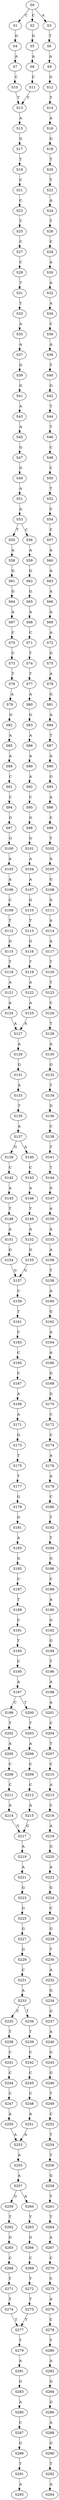 strict digraph  {
	S0 -> S1 [ label = C ];
	S0 -> S2 [ label = C ];
	S0 -> S3 [ label = A ];
	S1 -> S4 [ label = G ];
	S2 -> S5 [ label = G ];
	S3 -> S6 [ label = T ];
	S4 -> S7 [ label = A ];
	S5 -> S8 [ label = A ];
	S6 -> S9 [ label = A ];
	S7 -> S10 [ label = C ];
	S8 -> S11 [ label = C ];
	S9 -> S12 [ label = G ];
	S10 -> S13 [ label = T ];
	S11 -> S13 [ label = T ];
	S12 -> S14 [ label = T ];
	S13 -> S15 [ label = A ];
	S14 -> S16 [ label = A ];
	S15 -> S17 [ label = G ];
	S16 -> S18 [ label = G ];
	S17 -> S19 [ label = T ];
	S18 -> S20 [ label = T ];
	S19 -> S21 [ label = C ];
	S20 -> S22 [ label = T ];
	S21 -> S23 [ label = C ];
	S22 -> S24 [ label = A ];
	S23 -> S25 [ label = T ];
	S24 -> S26 [ label = T ];
	S25 -> S27 [ label = C ];
	S26 -> S28 [ label = C ];
	S27 -> S29 [ label = C ];
	S28 -> S30 [ label = A ];
	S29 -> S31 [ label = T ];
	S30 -> S32 [ label = A ];
	S31 -> S33 [ label = T ];
	S32 -> S34 [ label = A ];
	S33 -> S35 [ label = A ];
	S34 -> S36 [ label = C ];
	S35 -> S37 [ label = A ];
	S36 -> S38 [ label = A ];
	S37 -> S39 [ label = G ];
	S38 -> S40 [ label = T ];
	S39 -> S41 [ label = G ];
	S40 -> S42 [ label = G ];
	S41 -> S43 [ label = A ];
	S42 -> S44 [ label = T ];
	S43 -> S45 [ label = A ];
	S44 -> S46 [ label = T ];
	S45 -> S47 [ label = G ];
	S46 -> S48 [ label = C ];
	S47 -> S49 [ label = G ];
	S48 -> S50 [ label = C ];
	S49 -> S51 [ label = A ];
	S50 -> S52 [ label = T ];
	S51 -> S53 [ label = A ];
	S52 -> S54 [ label = C ];
	S53 -> S55 [ label = T ];
	S53 -> S56 [ label = C ];
	S54 -> S57 [ label = C ];
	S55 -> S58 [ label = A ];
	S56 -> S59 [ label = A ];
	S57 -> S60 [ label = A ];
	S58 -> S61 [ label = G ];
	S59 -> S62 [ label = G ];
	S60 -> S63 [ label = A ];
	S61 -> S64 [ label = G ];
	S62 -> S65 [ label = G ];
	S63 -> S66 [ label = A ];
	S64 -> S67 [ label = A ];
	S65 -> S68 [ label = A ];
	S66 -> S69 [ label = A ];
	S67 -> S70 [ label = C ];
	S68 -> S71 [ label = C ];
	S69 -> S72 [ label = A ];
	S70 -> S73 [ label = C ];
	S71 -> S74 [ label = T ];
	S72 -> S75 [ label = G ];
	S73 -> S76 [ label = T ];
	S74 -> S77 [ label = T ];
	S75 -> S78 [ label = A ];
	S76 -> S79 [ label = A ];
	S77 -> S80 [ label = A ];
	S78 -> S81 [ label = G ];
	S79 -> S82 [ label = G ];
	S80 -> S83 [ label = G ];
	S81 -> S84 [ label = A ];
	S82 -> S85 [ label = A ];
	S83 -> S86 [ label = A ];
	S84 -> S87 [ label = T ];
	S85 -> S88 [ label = A ];
	S86 -> S89 [ label = A ];
	S87 -> S90 [ label = A ];
	S88 -> S91 [ label = C ];
	S89 -> S92 [ label = A ];
	S90 -> S93 [ label = G ];
	S91 -> S94 [ label = C ];
	S92 -> S95 [ label = C ];
	S93 -> S96 [ label = A ];
	S94 -> S97 [ label = G ];
	S95 -> S98 [ label = G ];
	S96 -> S99 [ label = C ];
	S97 -> S100 [ label = G ];
	S98 -> S101 [ label = G ];
	S99 -> S102 [ label = T ];
	S100 -> S103 [ label = A ];
	S101 -> S104 [ label = A ];
	S102 -> S105 [ label = A ];
	S103 -> S106 [ label = A ];
	S104 -> S107 [ label = A ];
	S105 -> S108 [ label = G ];
	S106 -> S109 [ label = C ];
	S107 -> S110 [ label = G ];
	S108 -> S111 [ label = G ];
	S109 -> S112 [ label = T ];
	S110 -> S113 [ label = T ];
	S111 -> S114 [ label = A ];
	S112 -> S115 [ label = G ];
	S113 -> S116 [ label = G ];
	S114 -> S117 [ label = A ];
	S115 -> S118 [ label = T ];
	S116 -> S119 [ label = T ];
	S117 -> S120 [ label = T ];
	S118 -> S121 [ label = A ];
	S119 -> S122 [ label = A ];
	S120 -> S123 [ label = T ];
	S121 -> S124 [ label = A ];
	S122 -> S125 [ label = A ];
	S123 -> S126 [ label = C ];
	S124 -> S127 [ label = A ];
	S125 -> S127 [ label = A ];
	S126 -> S128 [ label = T ];
	S127 -> S129 [ label = A ];
	S128 -> S130 [ label = A ];
	S129 -> S131 [ label = G ];
	S130 -> S132 [ label = G ];
	S131 -> S133 [ label = A ];
	S132 -> S134 [ label = T ];
	S133 -> S135 [ label = T ];
	S134 -> S136 [ label = G ];
	S135 -> S137 [ label = A ];
	S136 -> S138 [ label = C ];
	S137 -> S139 [ label = G ];
	S137 -> S140 [ label = A ];
	S138 -> S141 [ label = T ];
	S139 -> S142 [ label = C ];
	S140 -> S143 [ label = C ];
	S141 -> S144 [ label = T ];
	S142 -> S145 [ label = A ];
	S143 -> S146 [ label = A ];
	S144 -> S147 [ label = G ];
	S145 -> S148 [ label = T ];
	S146 -> S149 [ label = T ];
	S147 -> S150 [ label = A ];
	S148 -> S151 [ label = A ];
	S149 -> S152 [ label = A ];
	S150 -> S153 [ label = A ];
	S151 -> S154 [ label = G ];
	S152 -> S155 [ label = G ];
	S153 -> S156 [ label = A ];
	S154 -> S157 [ label = G ];
	S155 -> S157 [ label = G ];
	S156 -> S158 [ label = T ];
	S157 -> S159 [ label = C ];
	S158 -> S160 [ label = A ];
	S159 -> S161 [ label = T ];
	S160 -> S162 [ label = G ];
	S161 -> S163 [ label = C ];
	S162 -> S164 [ label = A ];
	S163 -> S165 [ label = C ];
	S164 -> S166 [ label = A ];
	S165 -> S167 [ label = C ];
	S166 -> S168 [ label = G ];
	S167 -> S169 [ label = A ];
	S168 -> S170 [ label = G ];
	S169 -> S171 [ label = A ];
	S170 -> S172 [ label = C ];
	S171 -> S173 [ label = G ];
	S172 -> S174 [ label = C ];
	S173 -> S175 [ label = T ];
	S174 -> S176 [ label = A ];
	S175 -> S177 [ label = T ];
	S176 -> S178 [ label = A ];
	S177 -> S179 [ label = G ];
	S178 -> S180 [ label = C ];
	S179 -> S181 [ label = G ];
	S180 -> S182 [ label = T ];
	S181 -> S183 [ label = A ];
	S182 -> S184 [ label = T ];
	S183 -> S185 [ label = G ];
	S184 -> S186 [ label = G ];
	S185 -> S187 [ label = C ];
	S186 -> S188 [ label = C ];
	S187 -> S189 [ label = T ];
	S188 -> S190 [ label = A ];
	S189 -> S191 [ label = C ];
	S190 -> S192 [ label = G ];
	S191 -> S193 [ label = T ];
	S192 -> S194 [ label = G ];
	S193 -> S195 [ label = C ];
	S194 -> S196 [ label = T ];
	S195 -> S197 [ label = A ];
	S196 -> S198 [ label = A ];
	S197 -> S199 [ label = C ];
	S197 -> S200 [ label = T ];
	S198 -> S201 [ label = A ];
	S199 -> S202 [ label = T ];
	S200 -> S203 [ label = T ];
	S201 -> S204 [ label = C ];
	S202 -> S205 [ label = A ];
	S203 -> S206 [ label = A ];
	S204 -> S207 [ label = T ];
	S205 -> S208 [ label = C ];
	S206 -> S209 [ label = C ];
	S207 -> S210 [ label = C ];
	S208 -> S211 [ label = C ];
	S209 -> S212 [ label = C ];
	S210 -> S213 [ label = A ];
	S211 -> S214 [ label = A ];
	S212 -> S215 [ label = A ];
	S213 -> S216 [ label = C ];
	S214 -> S217 [ label = G ];
	S215 -> S217 [ label = G ];
	S216 -> S218 [ label = A ];
	S217 -> S219 [ label = A ];
	S218 -> S220 [ label = G ];
	S219 -> S221 [ label = A ];
	S220 -> S222 [ label = A ];
	S221 -> S223 [ label = G ];
	S222 -> S224 [ label = G ];
	S223 -> S225 [ label = G ];
	S224 -> S226 [ label = C ];
	S225 -> S227 [ label = G ];
	S226 -> S228 [ label = G ];
	S227 -> S229 [ label = G ];
	S228 -> S230 [ label = T ];
	S229 -> S231 [ label = C ];
	S230 -> S232 [ label = A ];
	S231 -> S233 [ label = A ];
	S232 -> S234 [ label = G ];
	S233 -> S235 [ label = C ];
	S233 -> S236 [ label = T ];
	S234 -> S237 [ label = G ];
	S235 -> S238 [ label = T ];
	S236 -> S239 [ label = T ];
	S237 -> S240 [ label = A ];
	S238 -> S241 [ label = C ];
	S239 -> S242 [ label = C ];
	S240 -> S243 [ label = G ];
	S241 -> S244 [ label = C ];
	S242 -> S245 [ label = C ];
	S243 -> S246 [ label = G ];
	S244 -> S247 [ label = C ];
	S245 -> S248 [ label = C ];
	S246 -> S249 [ label = T ];
	S247 -> S250 [ label = A ];
	S248 -> S251 [ label = A ];
	S249 -> S252 [ label = C ];
	S250 -> S253 [ label = A ];
	S251 -> S253 [ label = A ];
	S252 -> S254 [ label = T ];
	S253 -> S255 [ label = A ];
	S254 -> S256 [ label = T ];
	S255 -> S257 [ label = A ];
	S256 -> S258 [ label = G ];
	S257 -> S259 [ label = G ];
	S257 -> S260 [ label = A ];
	S258 -> S261 [ label = T ];
	S259 -> S262 [ label = T ];
	S260 -> S263 [ label = T ];
	S261 -> S264 [ label = T ];
	S262 -> S265 [ label = G ];
	S263 -> S266 [ label = G ];
	S264 -> S267 [ label = A ];
	S265 -> S268 [ label = C ];
	S266 -> S269 [ label = C ];
	S267 -> S270 [ label = C ];
	S268 -> S271 [ label = T ];
	S269 -> S272 [ label = T ];
	S270 -> S273 [ label = C ];
	S271 -> S274 [ label = T ];
	S272 -> S275 [ label = T ];
	S273 -> S276 [ label = A ];
	S274 -> S277 [ label = T ];
	S275 -> S277 [ label = T ];
	S276 -> S278 [ label = C ];
	S277 -> S279 [ label = T ];
	S278 -> S280 [ label = T ];
	S279 -> S281 [ label = A ];
	S280 -> S282 [ label = A ];
	S281 -> S283 [ label = G ];
	S282 -> S284 [ label = G ];
	S283 -> S285 [ label = A ];
	S284 -> S286 [ label = G ];
	S285 -> S287 [ label = C ];
	S286 -> S288 [ label = A ];
	S287 -> S289 [ label = G ];
	S288 -> S290 [ label = G ];
	S289 -> S291 [ label = T ];
	S290 -> S292 [ label = T ];
	S291 -> S293 [ label = A ];
	S292 -> S294 [ label = A ];
}
